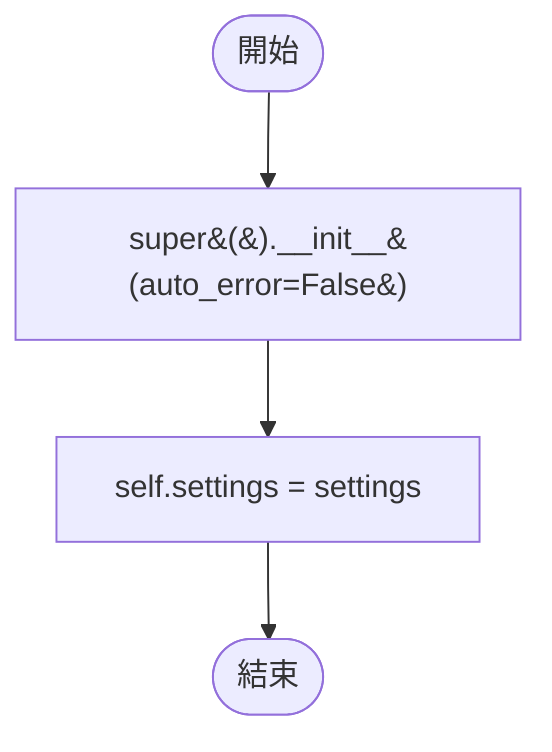 flowchart TB
    n1([開始])
    n2([結束])
    n3[super&#40;&#41;.__init__&#40;auto_error=False&#41;]
    n4[self.settings = settings]
    n1 --> n3
    n3 --> n4
    n4 --> n2